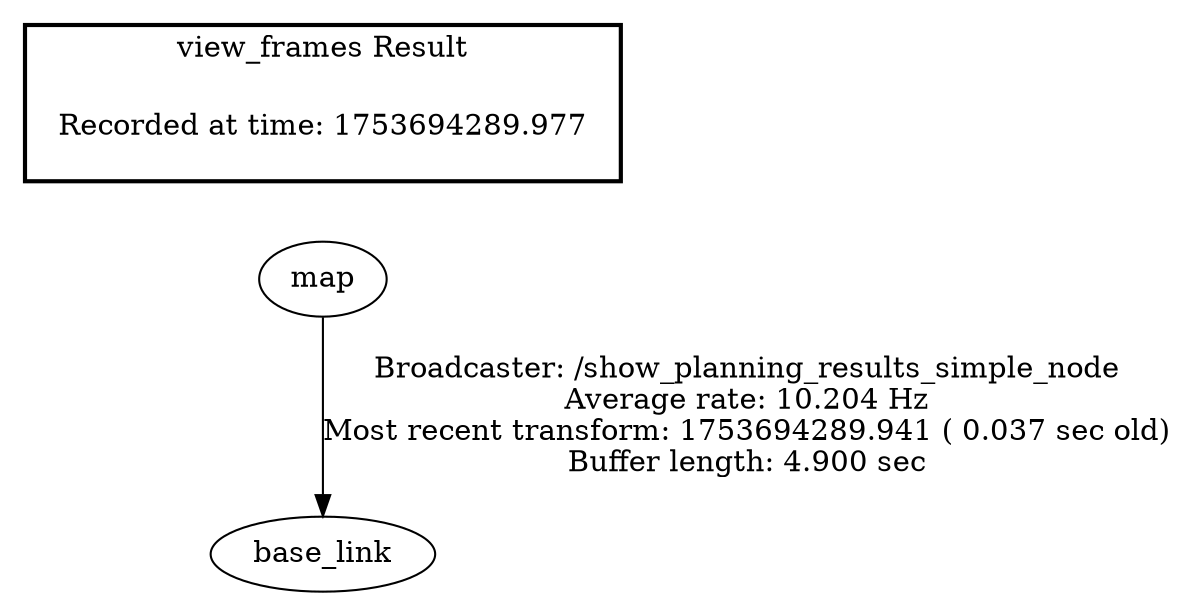 digraph G {
"map" -> "base_link"[label="Broadcaster: /show_planning_results_simple_node\nAverage rate: 10.204 Hz\nMost recent transform: 1753694289.941 ( 0.037 sec old)\nBuffer length: 4.900 sec\n"];
edge [style=invis];
 subgraph cluster_legend { style=bold; color=black; label ="view_frames Result";
"Recorded at time: 1753694289.977"[ shape=plaintext ] ;
 }->"map";
}